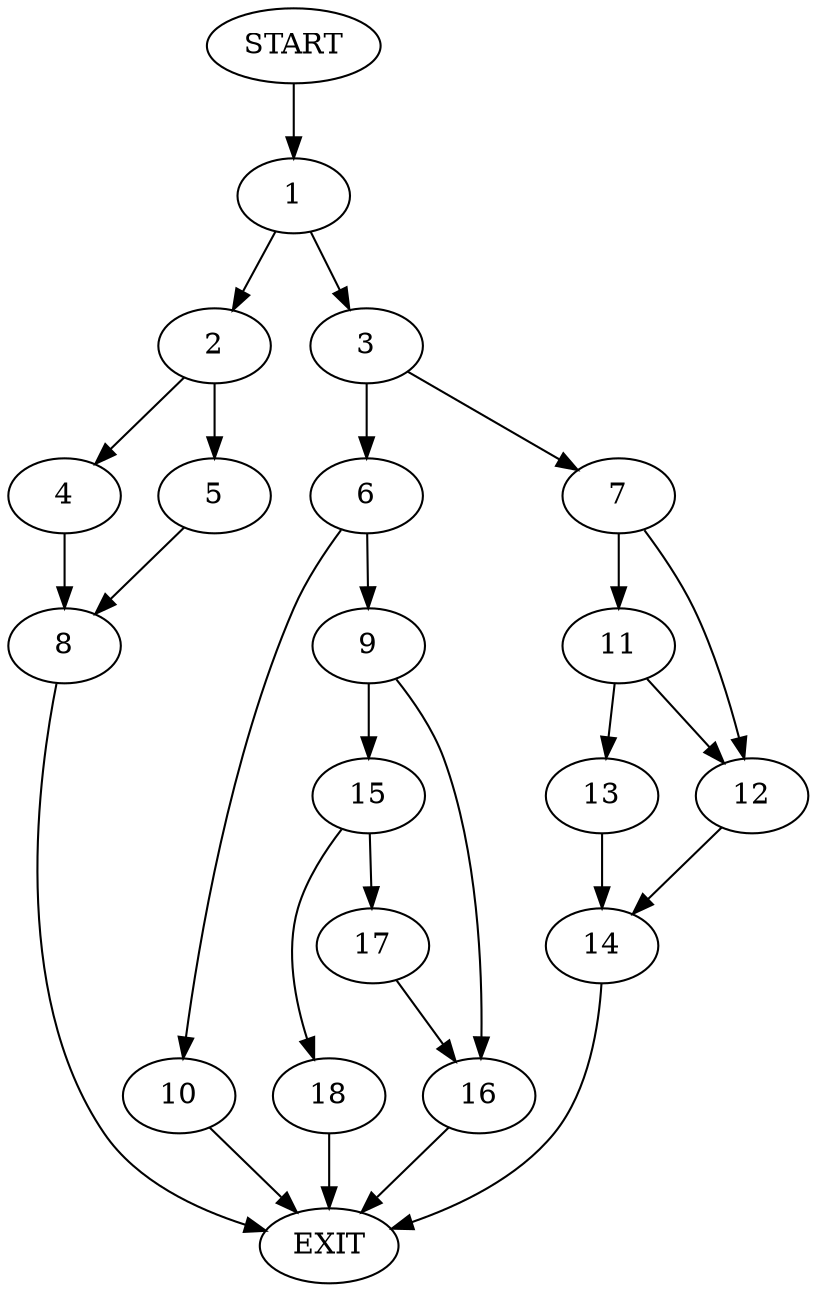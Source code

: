 digraph {
0 [label="START"]
19 [label="EXIT"]
0 -> 1
1 -> 2
1 -> 3
2 -> 4
2 -> 5
3 -> 6
3 -> 7
5 -> 8
4 -> 8
8 -> 19
6 -> 9
6 -> 10
7 -> 11
7 -> 12
11 -> 12
11 -> 13
12 -> 14
13 -> 14
14 -> 19
10 -> 19
9 -> 15
9 -> 16
16 -> 19
15 -> 17
15 -> 18
17 -> 16
18 -> 19
}
